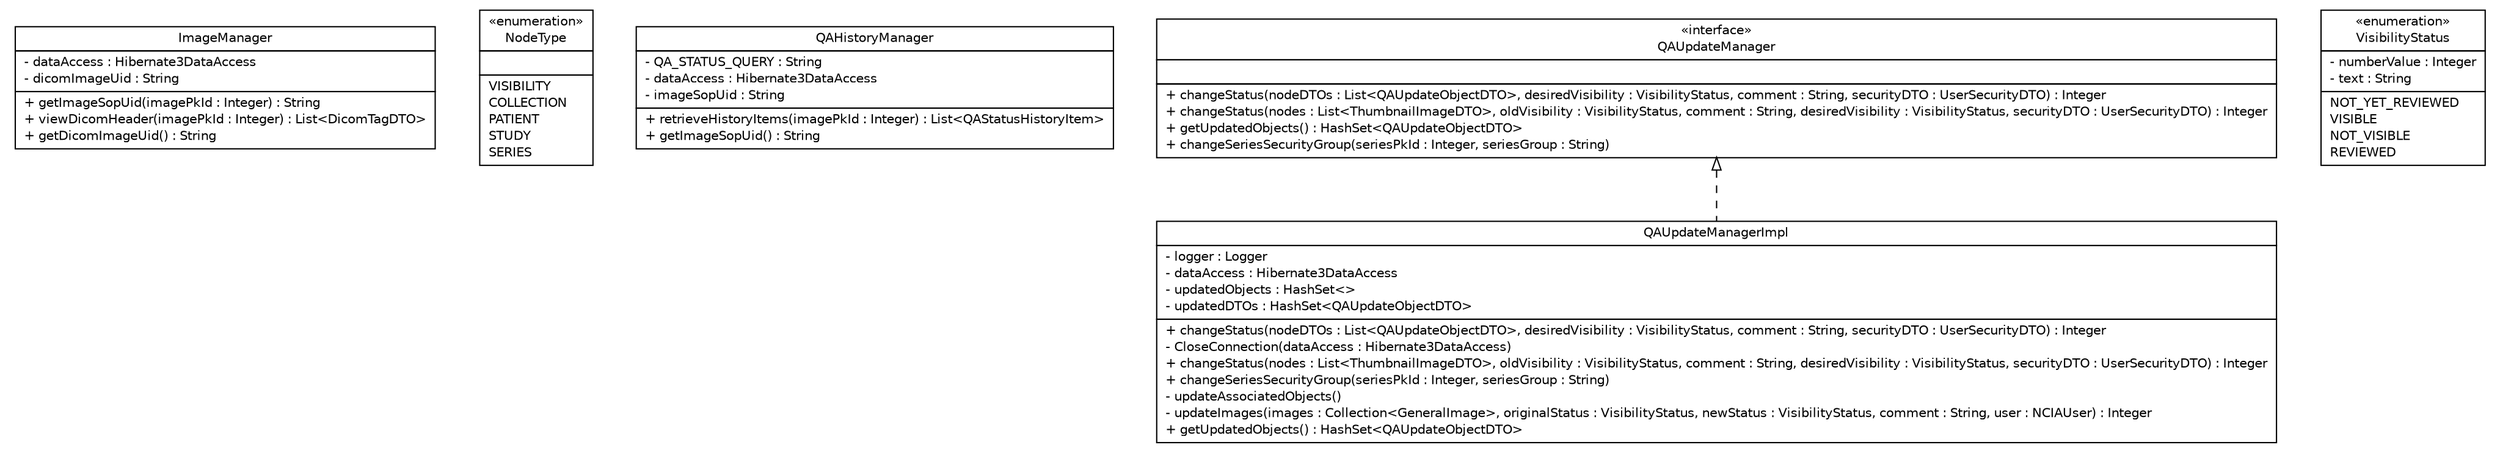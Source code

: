 #!/usr/local/bin/dot
#
# Class diagram 
# Generated by UmlGraph version 4.8 (http://www.spinellis.gr/sw/umlgraph)
#

digraph G {
	edge [fontname="Helvetica",fontsize=10,labelfontname="Helvetica",labelfontsize=10];
	node [fontname="Helvetica",fontsize=10,shape=plaintext];
	// gov.nih.nci.ncia.qatool.ImageManager
	c4430 [label=<<table border="0" cellborder="1" cellspacing="0" cellpadding="2" port="p" href="./ImageManager.html">
		<tr><td><table border="0" cellspacing="0" cellpadding="1">
			<tr><td> ImageManager </td></tr>
		</table></td></tr>
		<tr><td><table border="0" cellspacing="0" cellpadding="1">
			<tr><td align="left"> - dataAccess : Hibernate3DataAccess </td></tr>
			<tr><td align="left"> - dicomImageUid : String </td></tr>
		</table></td></tr>
		<tr><td><table border="0" cellspacing="0" cellpadding="1">
			<tr><td align="left"> + getImageSopUid(imagePkId : Integer) : String </td></tr>
			<tr><td align="left"> + viewDicomHeader(imagePkId : Integer) : List&lt;DicomTagDTO&gt; </td></tr>
			<tr><td align="left"> + getDicomImageUid() : String </td></tr>
		</table></td></tr>
		</table>>, fontname="Helvetica", fontcolor="black", fontsize=10.0];
	// gov.nih.nci.ncia.qatool.NodeType
	c4431 [label=<<table border="0" cellborder="1" cellspacing="0" cellpadding="2" port="p" href="./NodeType.html">
		<tr><td><table border="0" cellspacing="0" cellpadding="1">
			<tr><td> &laquo;enumeration&raquo; </td></tr>
			<tr><td> NodeType </td></tr>
		</table></td></tr>
		<tr><td><table border="0" cellspacing="0" cellpadding="1">
			<tr><td align="left">  </td></tr>
		</table></td></tr>
		<tr><td><table border="0" cellspacing="0" cellpadding="1">
			<tr><td align="left"> VISIBILITY </td></tr>
			<tr><td align="left"> COLLECTION </td></tr>
			<tr><td align="left"> PATIENT </td></tr>
			<tr><td align="left"> STUDY </td></tr>
			<tr><td align="left"> SERIES </td></tr>
		</table></td></tr>
		</table>>, fontname="Helvetica", fontcolor="black", fontsize=10.0];
	// gov.nih.nci.ncia.qatool.QAHistoryManager
	c4432 [label=<<table border="0" cellborder="1" cellspacing="0" cellpadding="2" port="p" href="./QAHistoryManager.html">
		<tr><td><table border="0" cellspacing="0" cellpadding="1">
			<tr><td> QAHistoryManager </td></tr>
		</table></td></tr>
		<tr><td><table border="0" cellspacing="0" cellpadding="1">
			<tr><td align="left"> - QA_STATUS_QUERY : String </td></tr>
			<tr><td align="left"> - dataAccess : Hibernate3DataAccess </td></tr>
			<tr><td align="left"> - imageSopUid : String </td></tr>
		</table></td></tr>
		<tr><td><table border="0" cellspacing="0" cellpadding="1">
			<tr><td align="left"> + retrieveHistoryItems(imagePkId : Integer) : List&lt;QAStatusHistoryItem&gt; </td></tr>
			<tr><td align="left"> + getImageSopUid() : String </td></tr>
		</table></td></tr>
		</table>>, fontname="Helvetica", fontcolor="black", fontsize=10.0];
	// gov.nih.nci.ncia.qatool.QAUpdateManager
	c4433 [label=<<table border="0" cellborder="1" cellspacing="0" cellpadding="2" port="p" href="./QAUpdateManager.html">
		<tr><td><table border="0" cellspacing="0" cellpadding="1">
			<tr><td> &laquo;interface&raquo; </td></tr>
			<tr><td> QAUpdateManager </td></tr>
		</table></td></tr>
		<tr><td><table border="0" cellspacing="0" cellpadding="1">
			<tr><td align="left">  </td></tr>
		</table></td></tr>
		<tr><td><table border="0" cellspacing="0" cellpadding="1">
			<tr><td align="left"> + changeStatus(nodeDTOs : List&lt;QAUpdateObjectDTO&gt;, desiredVisibility : VisibilityStatus, comment : String, securityDTO : UserSecurityDTO) : Integer </td></tr>
			<tr><td align="left"> + changeStatus(nodes : List&lt;ThumbnailImageDTO&gt;, oldVisibility : VisibilityStatus, comment : String, desiredVisibility : VisibilityStatus, securityDTO : UserSecurityDTO) : Integer </td></tr>
			<tr><td align="left"> + getUpdatedObjects() : HashSet&lt;QAUpdateObjectDTO&gt; </td></tr>
			<tr><td align="left"> + changeSeriesSecurityGroup(seriesPkId : Integer, seriesGroup : String) </td></tr>
		</table></td></tr>
		</table>>, fontname="Helvetica", fontcolor="black", fontsize=10.0];
	// gov.nih.nci.ncia.qatool.QAUpdateManagerImpl
	c4434 [label=<<table border="0" cellborder="1" cellspacing="0" cellpadding="2" port="p" href="./QAUpdateManagerImpl.html">
		<tr><td><table border="0" cellspacing="0" cellpadding="1">
			<tr><td> QAUpdateManagerImpl </td></tr>
		</table></td></tr>
		<tr><td><table border="0" cellspacing="0" cellpadding="1">
			<tr><td align="left"> - logger : Logger </td></tr>
			<tr><td align="left"> - dataAccess : Hibernate3DataAccess </td></tr>
			<tr><td align="left"> - updatedObjects : HashSet&lt;&gt; </td></tr>
			<tr><td align="left"> - updatedDTOs : HashSet&lt;QAUpdateObjectDTO&gt; </td></tr>
		</table></td></tr>
		<tr><td><table border="0" cellspacing="0" cellpadding="1">
			<tr><td align="left"> + changeStatus(nodeDTOs : List&lt;QAUpdateObjectDTO&gt;, desiredVisibility : VisibilityStatus, comment : String, securityDTO : UserSecurityDTO) : Integer </td></tr>
			<tr><td align="left"> - CloseConnection(dataAccess : Hibernate3DataAccess) </td></tr>
			<tr><td align="left"> + changeStatus(nodes : List&lt;ThumbnailImageDTO&gt;, oldVisibility : VisibilityStatus, comment : String, desiredVisibility : VisibilityStatus, securityDTO : UserSecurityDTO) : Integer </td></tr>
			<tr><td align="left"> + changeSeriesSecurityGroup(seriesPkId : Integer, seriesGroup : String) </td></tr>
			<tr><td align="left"> - updateAssociatedObjects() </td></tr>
			<tr><td align="left"> - updateImages(images : Collection&lt;GeneralImage&gt;, originalStatus : VisibilityStatus, newStatus : VisibilityStatus, comment : String, user : NCIAUser) : Integer </td></tr>
			<tr><td align="left"> + getUpdatedObjects() : HashSet&lt;QAUpdateObjectDTO&gt; </td></tr>
		</table></td></tr>
		</table>>, fontname="Helvetica", fontcolor="black", fontsize=10.0];
	// gov.nih.nci.ncia.qatool.VisibilityStatus
	c4435 [label=<<table border="0" cellborder="1" cellspacing="0" cellpadding="2" port="p" href="./VisibilityStatus.html">
		<tr><td><table border="0" cellspacing="0" cellpadding="1">
			<tr><td> &laquo;enumeration&raquo; </td></tr>
			<tr><td> VisibilityStatus </td></tr>
		</table></td></tr>
		<tr><td><table border="0" cellspacing="0" cellpadding="1">
			<tr><td align="left"> - numberValue : Integer </td></tr>
			<tr><td align="left"> - text : String </td></tr>
		</table></td></tr>
		<tr><td><table border="0" cellspacing="0" cellpadding="1">
			<tr><td align="left"> NOT_YET_REVIEWED </td></tr>
			<tr><td align="left"> VISIBLE </td></tr>
			<tr><td align="left"> NOT_VISIBLE </td></tr>
			<tr><td align="left"> REVIEWED </td></tr>
		</table></td></tr>
		</table>>, fontname="Helvetica", fontcolor="black", fontsize=10.0];
	//gov.nih.nci.ncia.qatool.QAUpdateManagerImpl implements gov.nih.nci.ncia.qatool.QAUpdateManager
	c4433:p -> c4434:p [dir=back,arrowtail=empty,style=dashed];
}

